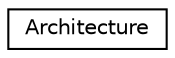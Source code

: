 digraph "Graphical Class Hierarchy"
{
 // LATEX_PDF_SIZE
  edge [fontname="Helvetica",fontsize="10",labelfontname="Helvetica",labelfontsize="10"];
  node [fontname="Helvetica",fontsize="10",shape=record];
  rankdir="LR";
  Node0 [label="Architecture",height=0.2,width=0.4,color="black", fillcolor="white", style="filled",URL="$classArchitecture.html",tooltip=" "];
}
